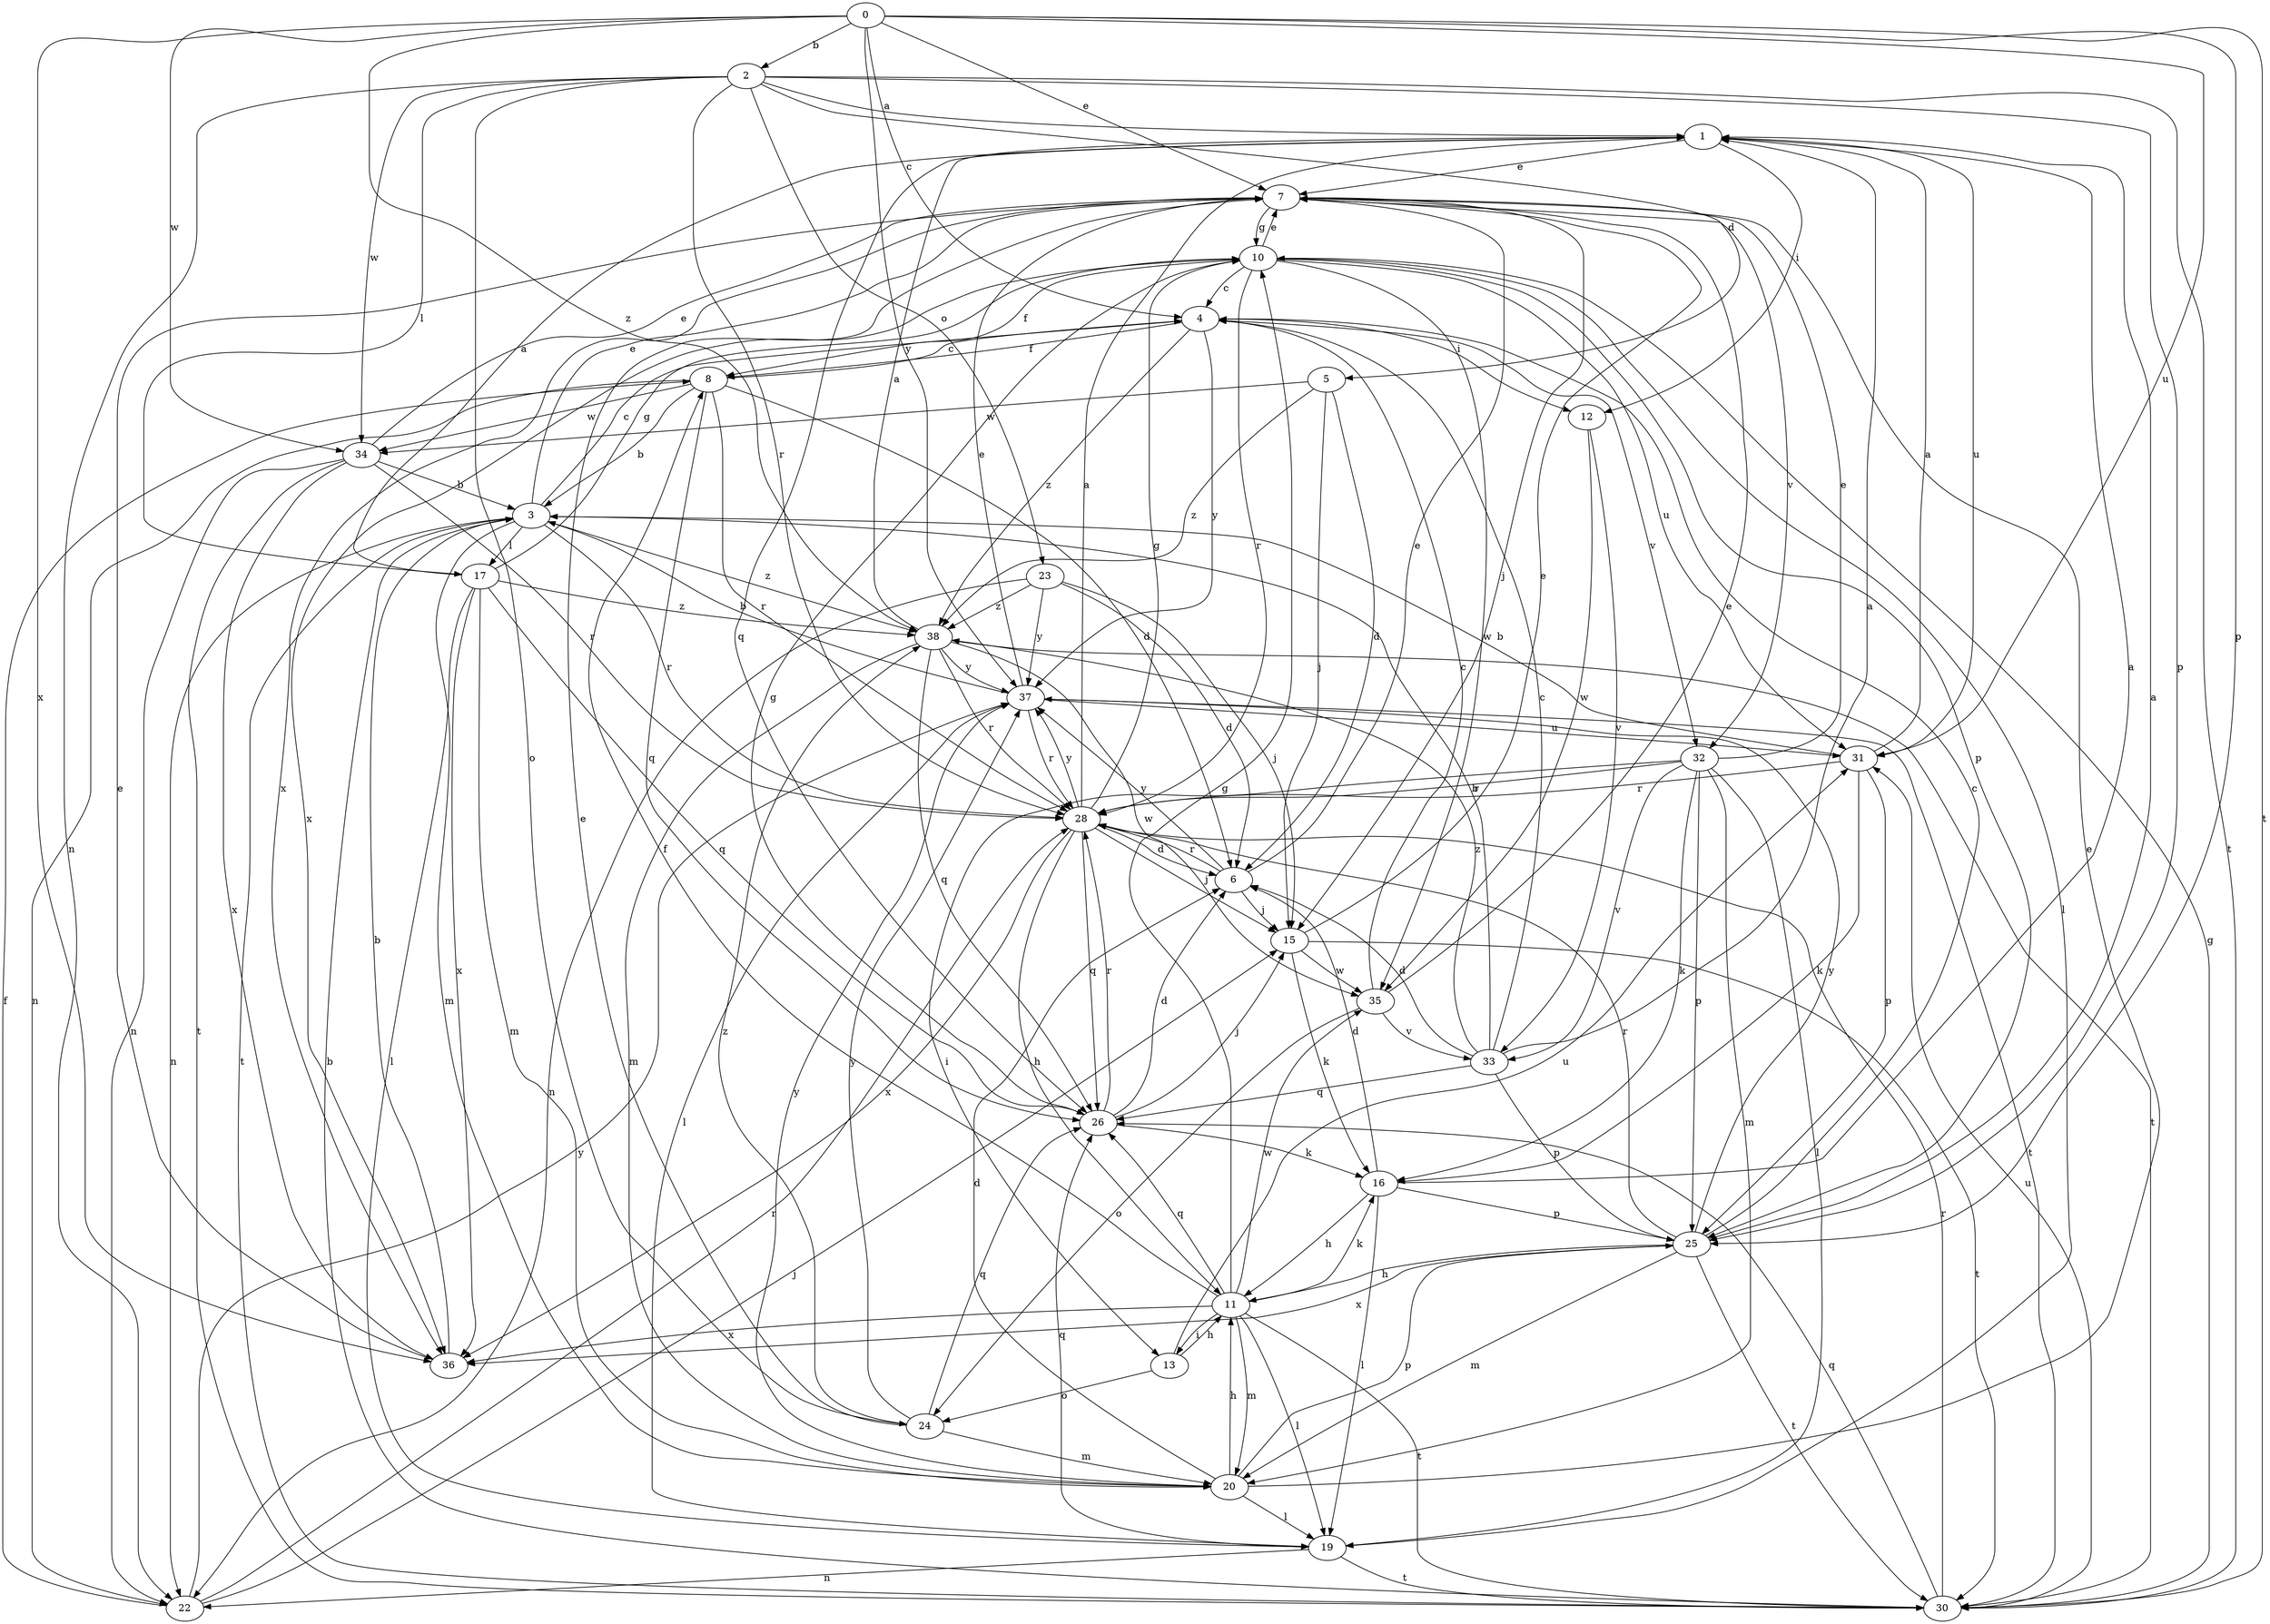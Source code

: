 strict digraph  {
0;
1;
2;
3;
4;
5;
6;
7;
8;
10;
11;
12;
13;
15;
16;
17;
19;
20;
22;
23;
24;
25;
26;
28;
30;
31;
32;
33;
34;
35;
36;
37;
38;
0 -> 2  [label=b];
0 -> 4  [label=c];
0 -> 7  [label=e];
0 -> 25  [label=p];
0 -> 30  [label=t];
0 -> 31  [label=u];
0 -> 34  [label=w];
0 -> 36  [label=x];
0 -> 37  [label=y];
0 -> 38  [label=z];
1 -> 7  [label=e];
1 -> 12  [label=i];
1 -> 26  [label=q];
1 -> 31  [label=u];
2 -> 1  [label=a];
2 -> 5  [label=d];
2 -> 17  [label=l];
2 -> 22  [label=n];
2 -> 23  [label=o];
2 -> 24  [label=o];
2 -> 25  [label=p];
2 -> 28  [label=r];
2 -> 30  [label=t];
2 -> 34  [label=w];
3 -> 4  [label=c];
3 -> 7  [label=e];
3 -> 17  [label=l];
3 -> 20  [label=m];
3 -> 22  [label=n];
3 -> 28  [label=r];
3 -> 30  [label=t];
3 -> 38  [label=z];
4 -> 8  [label=f];
4 -> 12  [label=i];
4 -> 32  [label=v];
4 -> 37  [label=y];
4 -> 38  [label=z];
5 -> 6  [label=d];
5 -> 15  [label=j];
5 -> 34  [label=w];
5 -> 38  [label=z];
6 -> 7  [label=e];
6 -> 15  [label=j];
6 -> 28  [label=r];
6 -> 37  [label=y];
7 -> 10  [label=g];
7 -> 15  [label=j];
7 -> 32  [label=v];
7 -> 36  [label=x];
8 -> 3  [label=b];
8 -> 4  [label=c];
8 -> 6  [label=d];
8 -> 22  [label=n];
8 -> 26  [label=q];
8 -> 28  [label=r];
8 -> 34  [label=w];
10 -> 4  [label=c];
10 -> 7  [label=e];
10 -> 8  [label=f];
10 -> 19  [label=l];
10 -> 25  [label=p];
10 -> 28  [label=r];
10 -> 31  [label=u];
10 -> 35  [label=w];
10 -> 36  [label=x];
11 -> 8  [label=f];
11 -> 10  [label=g];
11 -> 13  [label=i];
11 -> 16  [label=k];
11 -> 19  [label=l];
11 -> 20  [label=m];
11 -> 26  [label=q];
11 -> 30  [label=t];
11 -> 35  [label=w];
11 -> 36  [label=x];
12 -> 33  [label=v];
12 -> 35  [label=w];
13 -> 11  [label=h];
13 -> 24  [label=o];
13 -> 31  [label=u];
15 -> 7  [label=e];
15 -> 16  [label=k];
15 -> 30  [label=t];
15 -> 35  [label=w];
16 -> 1  [label=a];
16 -> 6  [label=d];
16 -> 11  [label=h];
16 -> 19  [label=l];
16 -> 25  [label=p];
17 -> 1  [label=a];
17 -> 10  [label=g];
17 -> 19  [label=l];
17 -> 20  [label=m];
17 -> 26  [label=q];
17 -> 36  [label=x];
17 -> 38  [label=z];
19 -> 22  [label=n];
19 -> 26  [label=q];
19 -> 30  [label=t];
20 -> 6  [label=d];
20 -> 7  [label=e];
20 -> 11  [label=h];
20 -> 19  [label=l];
20 -> 25  [label=p];
20 -> 37  [label=y];
22 -> 8  [label=f];
22 -> 15  [label=j];
22 -> 28  [label=r];
22 -> 37  [label=y];
23 -> 6  [label=d];
23 -> 15  [label=j];
23 -> 22  [label=n];
23 -> 37  [label=y];
23 -> 38  [label=z];
24 -> 7  [label=e];
24 -> 20  [label=m];
24 -> 26  [label=q];
24 -> 37  [label=y];
24 -> 38  [label=z];
25 -> 1  [label=a];
25 -> 4  [label=c];
25 -> 11  [label=h];
25 -> 20  [label=m];
25 -> 28  [label=r];
25 -> 30  [label=t];
25 -> 36  [label=x];
25 -> 37  [label=y];
26 -> 6  [label=d];
26 -> 10  [label=g];
26 -> 15  [label=j];
26 -> 16  [label=k];
26 -> 28  [label=r];
28 -> 1  [label=a];
28 -> 6  [label=d];
28 -> 10  [label=g];
28 -> 11  [label=h];
28 -> 15  [label=j];
28 -> 26  [label=q];
28 -> 36  [label=x];
28 -> 37  [label=y];
30 -> 3  [label=b];
30 -> 10  [label=g];
30 -> 26  [label=q];
30 -> 28  [label=r];
30 -> 31  [label=u];
31 -> 1  [label=a];
31 -> 3  [label=b];
31 -> 16  [label=k];
31 -> 25  [label=p];
31 -> 28  [label=r];
32 -> 7  [label=e];
32 -> 13  [label=i];
32 -> 16  [label=k];
32 -> 19  [label=l];
32 -> 20  [label=m];
32 -> 25  [label=p];
32 -> 28  [label=r];
32 -> 33  [label=v];
33 -> 1  [label=a];
33 -> 3  [label=b];
33 -> 4  [label=c];
33 -> 6  [label=d];
33 -> 25  [label=p];
33 -> 26  [label=q];
33 -> 38  [label=z];
34 -> 3  [label=b];
34 -> 7  [label=e];
34 -> 22  [label=n];
34 -> 28  [label=r];
34 -> 30  [label=t];
34 -> 36  [label=x];
35 -> 4  [label=c];
35 -> 7  [label=e];
35 -> 24  [label=o];
35 -> 33  [label=v];
36 -> 3  [label=b];
36 -> 7  [label=e];
37 -> 3  [label=b];
37 -> 7  [label=e];
37 -> 19  [label=l];
37 -> 28  [label=r];
37 -> 30  [label=t];
37 -> 31  [label=u];
38 -> 1  [label=a];
38 -> 20  [label=m];
38 -> 26  [label=q];
38 -> 28  [label=r];
38 -> 30  [label=t];
38 -> 35  [label=w];
38 -> 37  [label=y];
}
